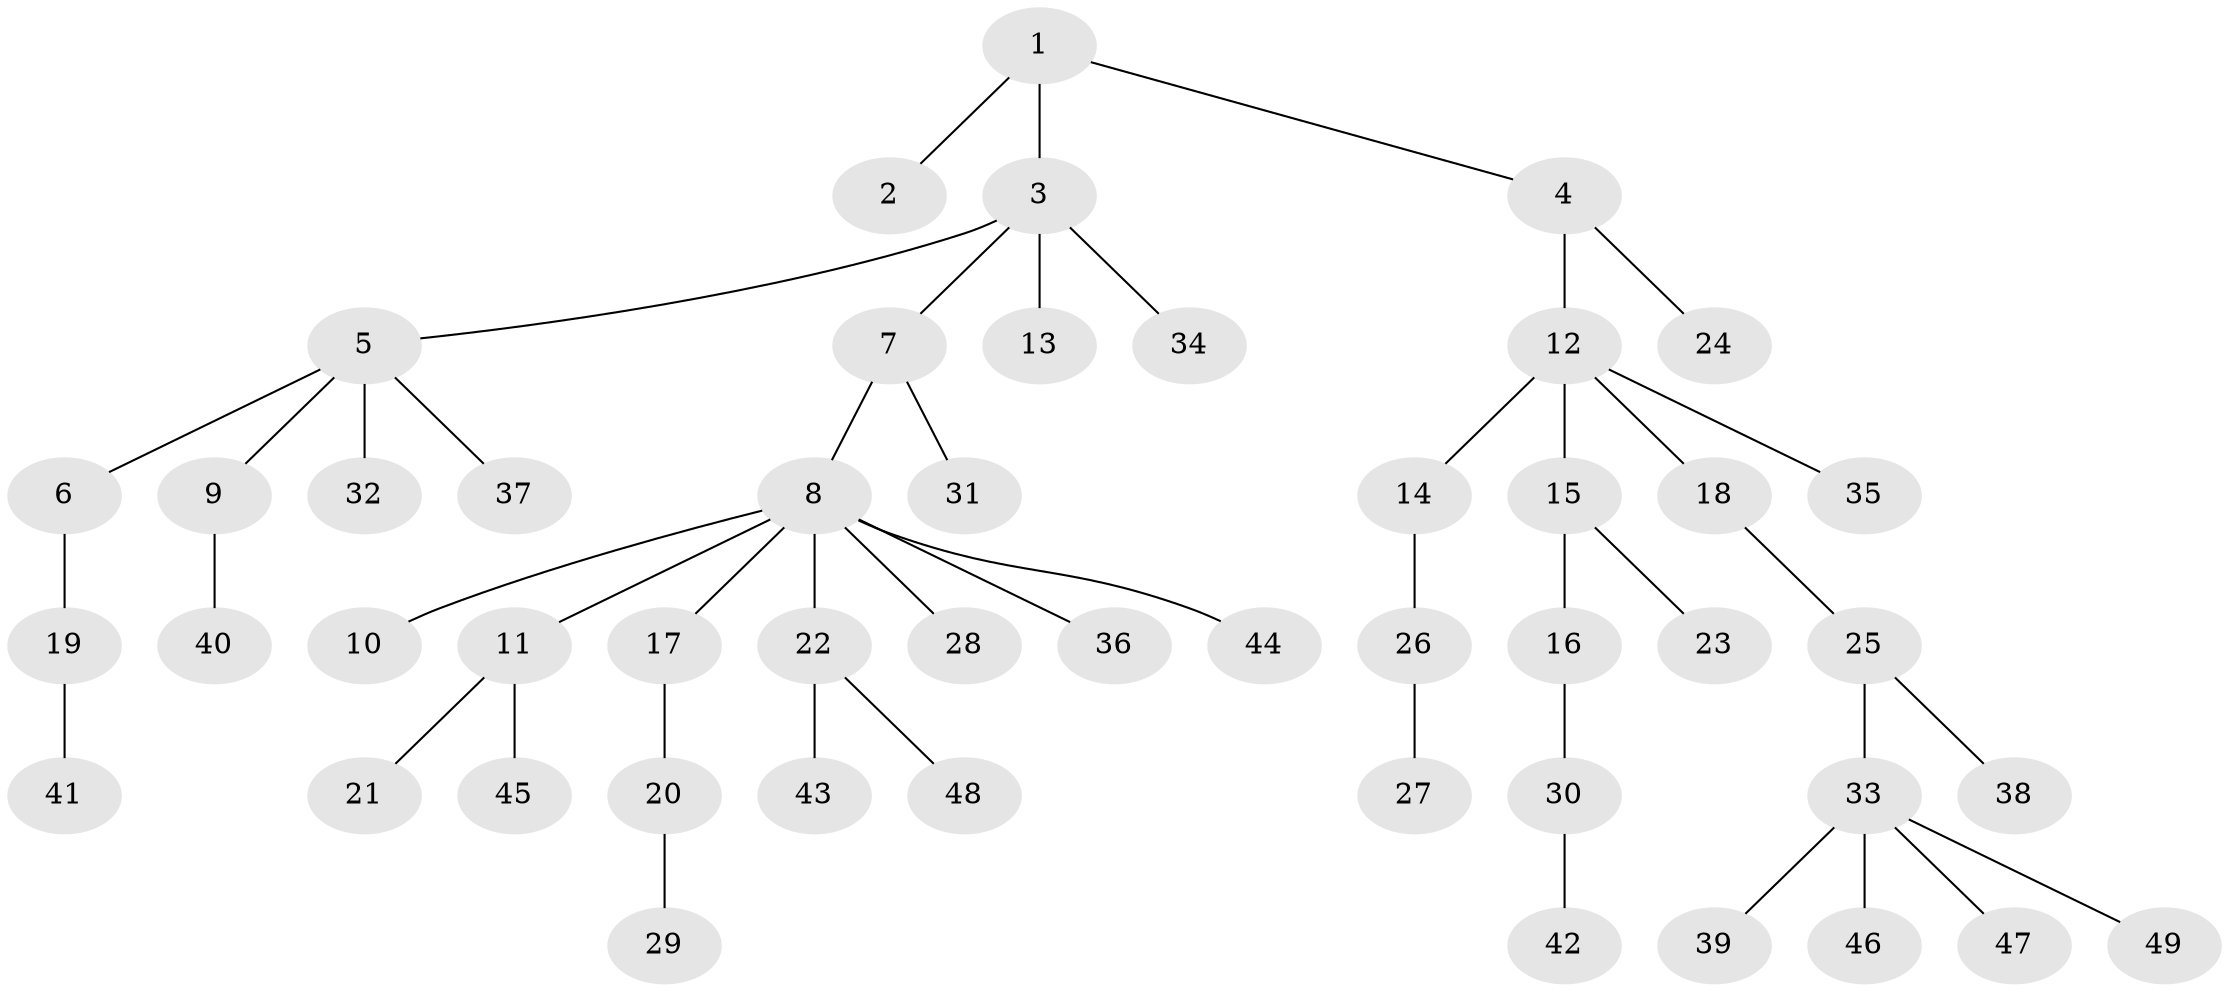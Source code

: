 // original degree distribution, {4: 0.07352941176470588, 2: 0.19117647058823528, 6: 0.058823529411764705, 3: 0.07352941176470588, 9: 0.014705882352941176, 1: 0.5882352941176471}
// Generated by graph-tools (version 1.1) at 2025/51/03/04/25 22:51:48]
// undirected, 49 vertices, 48 edges
graph export_dot {
  node [color=gray90,style=filled];
  1;
  2;
  3;
  4;
  5;
  6;
  7;
  8;
  9;
  10;
  11;
  12;
  13;
  14;
  15;
  16;
  17;
  18;
  19;
  20;
  21;
  22;
  23;
  24;
  25;
  26;
  27;
  28;
  29;
  30;
  31;
  32;
  33;
  34;
  35;
  36;
  37;
  38;
  39;
  40;
  41;
  42;
  43;
  44;
  45;
  46;
  47;
  48;
  49;
  1 -- 2 [weight=1.0];
  1 -- 3 [weight=1.0];
  1 -- 4 [weight=1.0];
  3 -- 5 [weight=1.0];
  3 -- 7 [weight=1.0];
  3 -- 13 [weight=1.0];
  3 -- 34 [weight=1.0];
  4 -- 12 [weight=1.0];
  4 -- 24 [weight=1.0];
  5 -- 6 [weight=1.0];
  5 -- 9 [weight=1.0];
  5 -- 32 [weight=1.0];
  5 -- 37 [weight=1.0];
  6 -- 19 [weight=1.0];
  7 -- 8 [weight=1.0];
  7 -- 31 [weight=1.0];
  8 -- 10 [weight=1.0];
  8 -- 11 [weight=1.0];
  8 -- 17 [weight=1.0];
  8 -- 22 [weight=1.0];
  8 -- 28 [weight=1.0];
  8 -- 36 [weight=1.0];
  8 -- 44 [weight=1.0];
  9 -- 40 [weight=1.0];
  11 -- 21 [weight=1.0];
  11 -- 45 [weight=1.0];
  12 -- 14 [weight=1.0];
  12 -- 15 [weight=1.0];
  12 -- 18 [weight=1.0];
  12 -- 35 [weight=1.0];
  14 -- 26 [weight=1.0];
  15 -- 16 [weight=1.0];
  15 -- 23 [weight=1.0];
  16 -- 30 [weight=1.0];
  17 -- 20 [weight=1.0];
  18 -- 25 [weight=1.0];
  19 -- 41 [weight=1.0];
  20 -- 29 [weight=1.0];
  22 -- 43 [weight=1.0];
  22 -- 48 [weight=1.0];
  25 -- 33 [weight=1.0];
  25 -- 38 [weight=1.0];
  26 -- 27 [weight=1.0];
  30 -- 42 [weight=1.0];
  33 -- 39 [weight=1.0];
  33 -- 46 [weight=1.0];
  33 -- 47 [weight=1.0];
  33 -- 49 [weight=1.0];
}
